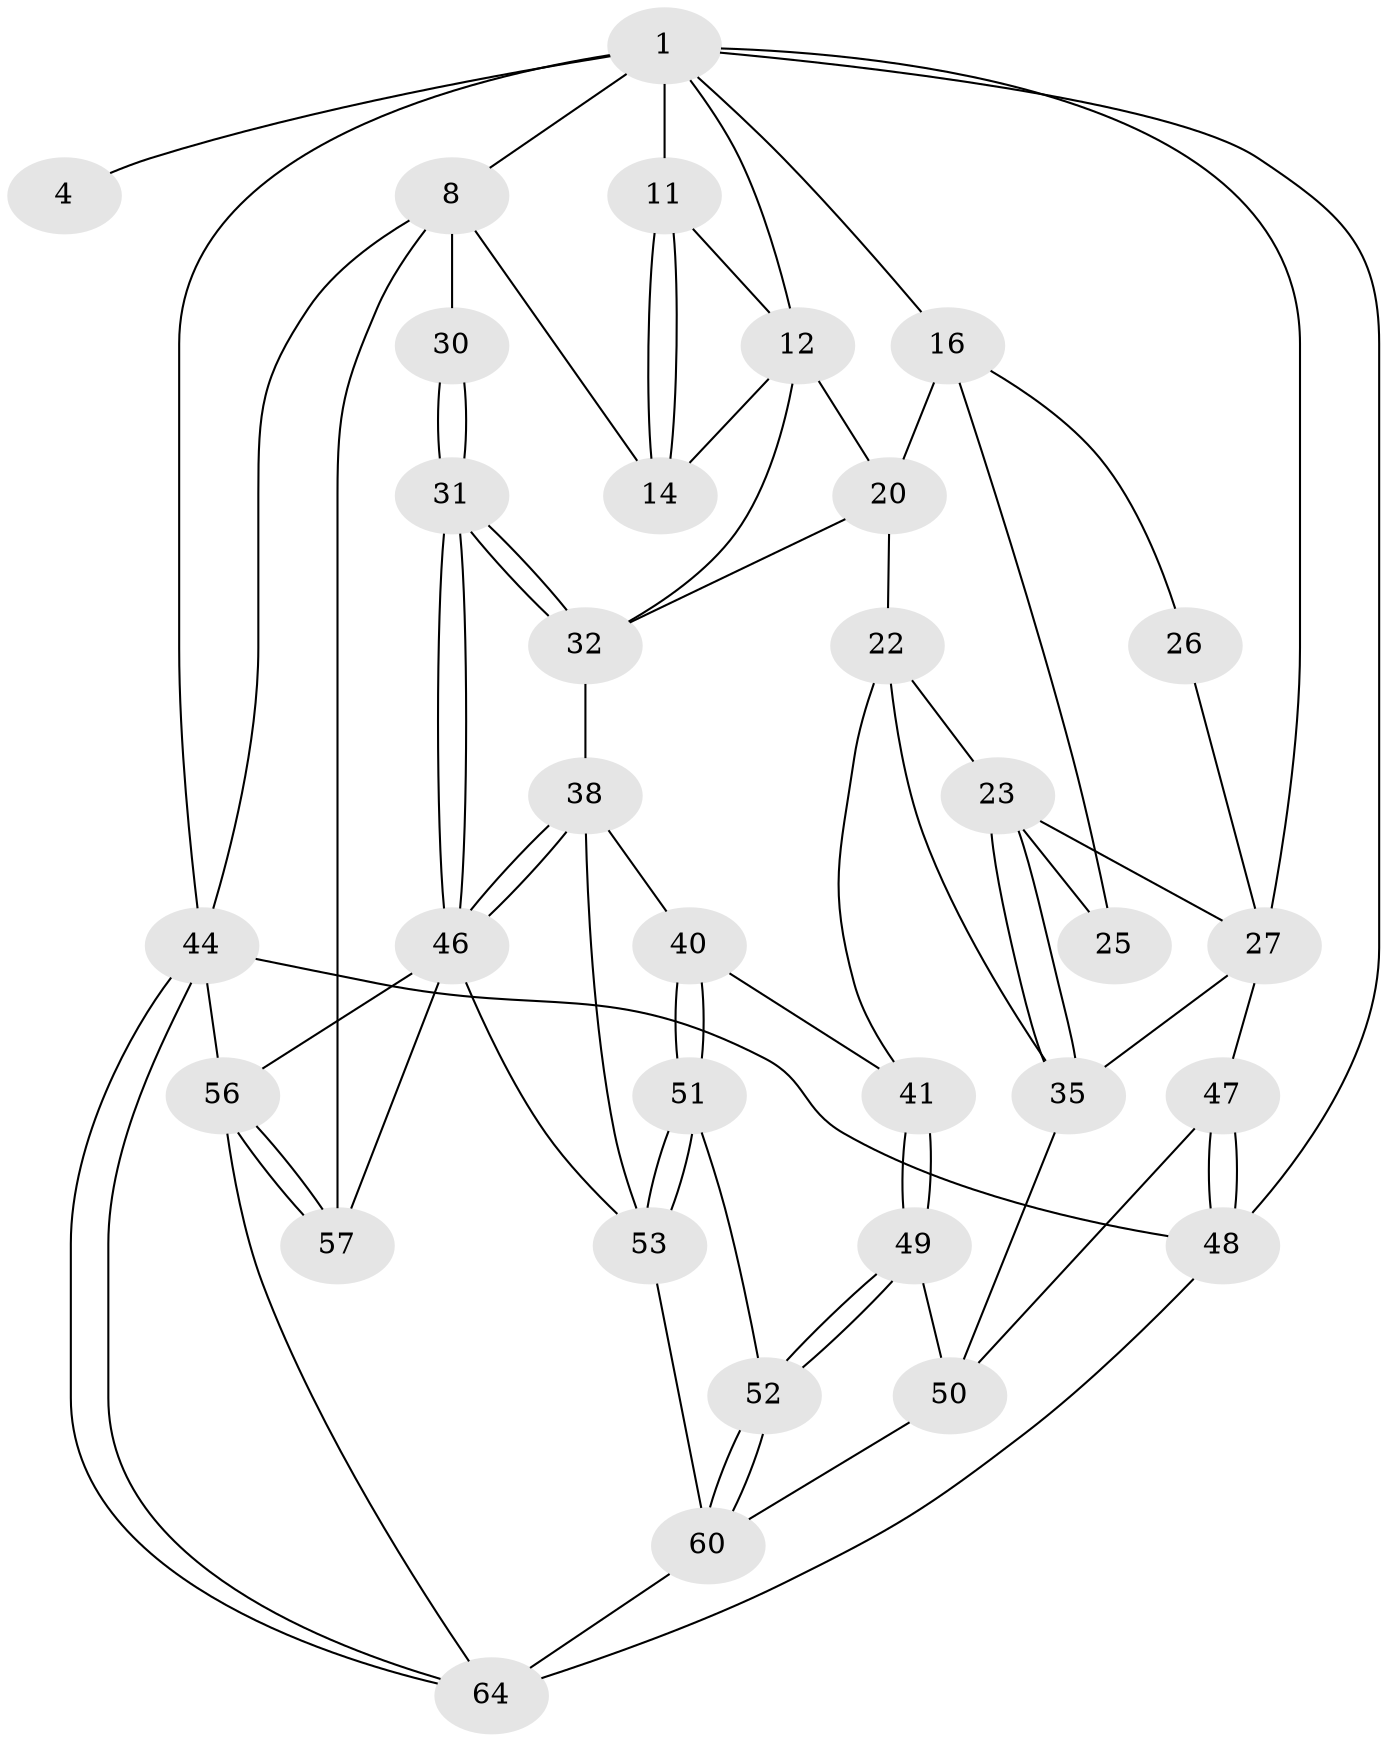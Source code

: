 // original degree distribution, {3: 0.045454545454545456, 5: 0.5909090909090909, 6: 0.18181818181818182, 4: 0.18181818181818182}
// Generated by graph-tools (version 1.1) at 2025/17/03/09/25 04:17:04]
// undirected, 33 vertices, 75 edges
graph export_dot {
graph [start="1"]
  node [color=gray90,style=filled];
  1 [pos="+0.7149264428057346+0",super="+2+5"];
  4 [pos="+0.3843082185909793+0"];
  8 [pos="+1+0.2169688246939271",super="+33+9"];
  11 [pos="+0.7047760236983448+0.20172484789200873"];
  12 [pos="+0.577786422203979+0.18262649883318133",super="+19"];
  14 [pos="+0.7698215658715043+0.2987884164860411"];
  16 [pos="+0+0",super="+17"];
  20 [pos="+0.506767946351627+0.3381655024169411",super="+21"];
  22 [pos="+0.43471402378726115+0.3783527907481018",super="+42"];
  23 [pos="+0.3220285048783997+0.3689894744538542",super="+24"];
  25 [pos="+0.2182748295968342+0.18990382432414088"];
  26 [pos="+0.14972244854623257+0.1593982013291798"];
  27 [pos="+0+0.40054522000411846",super="+28+36"];
  30 [pos="+0.8096901397171854+0.5446140958210433"];
  31 [pos="+0.8047305017248124+0.5458468844448777"];
  32 [pos="+0.7612823607057321+0.5023626804512895",super="+37"];
  35 [pos="+0.10240725406826665+0.5453081534921885",super="+43"];
  38 [pos="+0.6137200111574306+0.5829055721728659",super="+39"];
  40 [pos="+0.5913513363268248+0.5981474960360952"];
  41 [pos="+0.42900638170524846+0.5677378499401757"];
  44 [pos="+1+1",super="+45"];
  46 [pos="+0.7632084467981625+0.5815860656762303",super="+54"];
  47 [pos="+0+1"];
  48 [pos="+0+1"];
  49 [pos="+0.3877602131533931+0.6865558262852186"];
  50 [pos="+0.19640441554621185+0.6329985592043998",super="+59"];
  51 [pos="+0.5186981856798841+0.6866302139165845"];
  52 [pos="+0.4042496380290355+0.7123839104105862"];
  53 [pos="+0.6547123466318339+0.7844883938439917",super="+55"];
  56 [pos="+1+0.8191869192166171",super="+63"];
  57 [pos="+0.8912257805159007+0.6327709189573532"];
  60 [pos="+0.4110330077576976+0.8235443400728832",super="+62+61"];
  64 [pos="+0.7663388764958962+1",super="+65"];
  1 -- 16 [weight=2];
  1 -- 48;
  1 -- 4 [weight=2];
  1 -- 8 [weight=2];
  1 -- 44;
  1 -- 27;
  1 -- 11;
  1 -- 12;
  8 -- 57;
  8 -- 30 [weight=2];
  8 -- 44;
  8 -- 14;
  11 -- 12;
  11 -- 14;
  11 -- 14;
  12 -- 32;
  12 -- 20;
  12 -- 14;
  16 -- 26;
  16 -- 25;
  16 -- 20;
  20 -- 32;
  20 -- 22;
  22 -- 23;
  22 -- 41;
  22 -- 35;
  23 -- 35;
  23 -- 35;
  23 -- 25;
  23 -- 27;
  26 -- 27;
  27 -- 35;
  27 -- 47;
  30 -- 31;
  30 -- 31;
  31 -- 32;
  31 -- 32;
  31 -- 46;
  31 -- 46;
  32 -- 38;
  35 -- 50;
  38 -- 46;
  38 -- 46;
  38 -- 40;
  38 -- 53;
  40 -- 41;
  40 -- 51;
  40 -- 51;
  41 -- 49;
  41 -- 49;
  44 -- 64;
  44 -- 64;
  44 -- 48;
  44 -- 56;
  46 -- 56;
  46 -- 57;
  46 -- 53;
  47 -- 48;
  47 -- 48;
  47 -- 50;
  48 -- 64;
  49 -- 50;
  49 -- 52;
  49 -- 52;
  50 -- 60;
  51 -- 52;
  51 -- 53;
  51 -- 53;
  52 -- 60;
  52 -- 60;
  53 -- 60;
  56 -- 57;
  56 -- 57;
  56 -- 64;
  60 -- 64 [weight=2];
}
